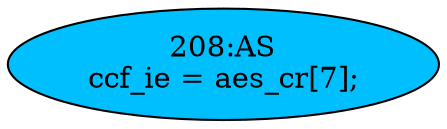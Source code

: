 strict digraph "" {
	node [label="\N"];
	"208:AS"	 [ast="<pyverilog.vparser.ast.Assign object at 0x7f79abcae510>",
		def_var="['ccf_ie']",
		fillcolor=deepskyblue,
		label="208:AS
ccf_ie = aes_cr[7];",
		statements="[]",
		style=filled,
		typ=Assign,
		use_var="['aes_cr']"];
}
